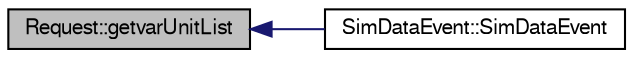 digraph "Request::getvarUnitList"
{
  bgcolor="transparent";
  edge [fontname="FreeSans",fontsize="10",labelfontname="FreeSans",labelfontsize="10"];
  node [fontname="FreeSans",fontsize="10",shape=record];
  rankdir="LR";
  Node1 [label="Request::getvarUnitList",height=0.2,width=0.4,color="black", fillcolor="grey75", style="filled" fontcolor="black"];
  Node1 -> Node2 [dir="back",color="midnightblue",fontsize="10",style="solid",fontname="FreeSans"];
  Node2 [label="SimDataEvent::SimDataEvent",height=0.2,width=0.4,color="black",URL="$classSimDataEvent.html#a19bd31aa125dcae4b60abace41e9eb4e"];
}
